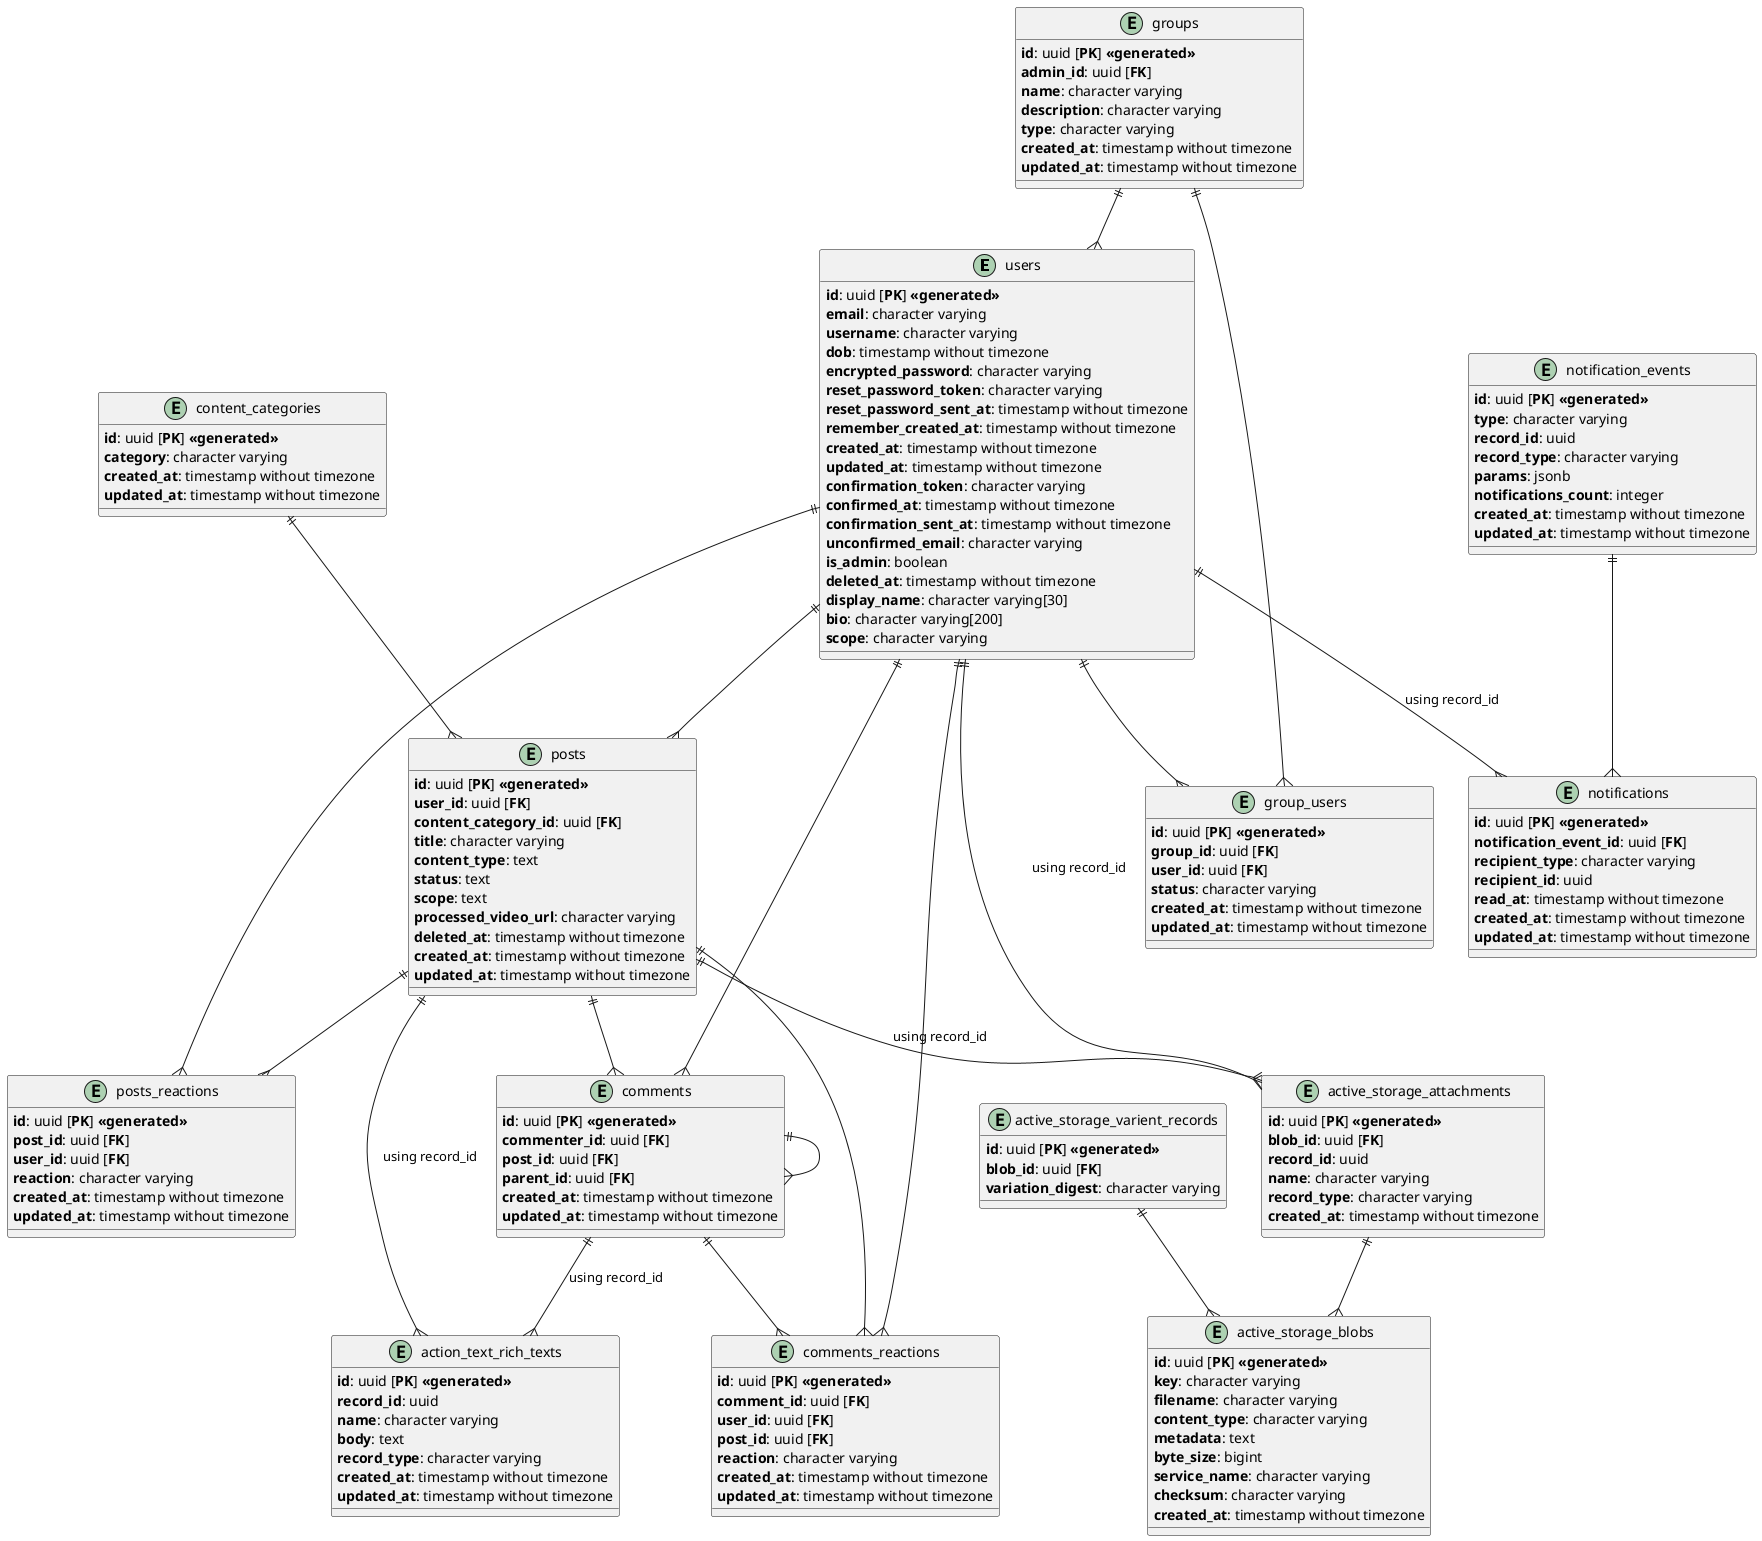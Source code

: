 @startuml entity

entity users{
  **id**: uuid [**PK**] **<<generated>>**
  **email**: character varying
  **username**: character varying
  **dob**: timestamp without timezone
  **encrypted_password**: character varying
  **reset_password_token**: character varying
  **reset_password_sent_at**: timestamp without timezone
  **remember_created_at**: timestamp without timezone
  **created_at**: timestamp without timezone
  **updated_at**: timestamp without timezone
  **confirmation_token**: character varying
  **confirmed_at**: timestamp without timezone
  **confirmation_sent_at**: timestamp without timezone
  **unconfirmed_email**: character varying
  **is_admin**: boolean
  **deleted_at**: timestamp without timezone
  **display_name**: character varying[30]
  **bio**: character varying[200]
  **scope**: character varying
}

entity content_categories{
  **id**: uuid [**PK**] **<<generated>>**
  **category**: character varying
  **created_at**: timestamp without timezone
  **updated_at**: timestamp without timezone
}

entity posts{
  **id**: uuid [**PK**] **<<generated>>**
  **user_id**: uuid [**FK**]
  **content_category_id**: uuid [**FK**]
  **title**: character varying
  **content_type**: text
  **status**: text
  **scope**: text
  **processed_video_url**: character varying
  **deleted_at**: timestamp without timezone
  **created_at**: timestamp without timezone
  **updated_at**: timestamp without timezone
}

entity posts_reactions{
  **id**: uuid [**PK**] **<<generated>>**
  **post_id**: uuid [**FK**]
  **user_id**: uuid [**FK**]
  **reaction**: character varying
  **created_at**: timestamp without timezone
  **updated_at**: timestamp without timezone
}

entity comments{
  **id**: uuid [**PK**] **<<generated>>**
  **commenter_id**: uuid [**FK**]
  **post_id**: uuid [**FK**]
  **parent_id**: uuid [**FK**]
  **created_at**: timestamp without timezone
  **updated_at**: timestamp without timezone
}

entity comments_reactions{
  **id**: uuid [**PK**] **<<generated>>**
  **comment_id**: uuid [**FK**]
  **user_id**: uuid [**FK**]
  **post_id**: uuid [**FK**]
  **reaction**: character varying
  **created_at**: timestamp without timezone
  **updated_at**: timestamp without timezone
}

entity groups{
  **id**: uuid [**PK**] **<<generated>>**
  **admin_id**: uuid [**FK**]
  **name**: character varying
  **description**: character varying
  **type**: character varying
  **created_at**: timestamp without timezone
  **updated_at**: timestamp without timezone
}

entity group_users{
  **id**: uuid [**PK**] **<<generated>>**
  **group_id**: uuid [**FK**]
  **user_id**: uuid [**FK**]
  **status**: character varying
  **created_at**: timestamp without timezone
  **updated_at**: timestamp without timezone
}

' Rich text generated table
entity action_text_rich_texts{
  **id**: uuid [**PK**] **<<generated>>**
  **record_id**: uuid
  **name**: character varying
  **body**: text
  **record_type**: character varying
  **created_at**: timestamp without timezone
  **updated_at**: timestamp without timezone
}

' Active storage generated table
entity active_storage_attachments{
  **id**: uuid [**PK**] **<<generated>>**
  **blob_id**: uuid [**FK**]
  **record_id**: uuid
  **name**: character varying
  **record_type**: character varying
  **created_at**: timestamp without timezone
}

' Active storage generated table
entity active_storage_blobs{
  **id**: uuid [**PK**] **<<generated>>**
  **key**: character varying
  **filename**: character varying
  **content_type**: character varying
  **metadata**: text
  **byte_size**: bigint
  **service_name**: character varying
  **checksum**: character varying
  **created_at**: timestamp without timezone
}

' Active storage generated table
entity active_storage_varient_records{
  **id**: uuid [**PK**] **<<generated>>**
  **blob_id**: uuid [**FK**]
  **variation_digest**: character varying
}

entity notifications{
  **id**: uuid [**PK**] **<<generated>>**
  **notification_event_id**: uuid [**FK**]
  **recipient_type**: character varying
  **recipient_id**: uuid
  **read_at**: timestamp without timezone
  **created_at**: timestamp without timezone
  **updated_at**: timestamp without timezone
}

entity notification_events{
  **id**: uuid [**PK**] **<<generated>>**
  **type**: character varying
  **record_id**: uuid
  **record_type**: character varying
  **params**: jsonb
  **notifications_count**: integer
  **created_at**: timestamp without timezone
  **updated_at**: timestamp without timezone
}

notification_events ||--{ notifications
users ||--{ notifications : "using record_id"

posts ||--{ action_text_rich_texts : "using record_id"
comments ||--{ action_text_rich_texts : "using record_id"

users ||--{ active_storage_attachments : "using record_id"
posts ||--{ active_storage_attachments : "using record_id"


active_storage_varient_records ||--{ active_storage_blobs
active_storage_attachments ||--{ active_storage_blobs


users ||--{ posts
content_categories ||--{ posts

posts ||--{ posts_reactions
users ||--{ posts_reactions

posts ||--{ comments
comments ||--{ comments
users ||--{ comments

comments ||--{ comments_reactions
users ||--{ comments_reactions
posts ||--{ comments_reactions

groups ||--{ group_users
users ||--{ group_users

groups ||--{ users

}



@enduml